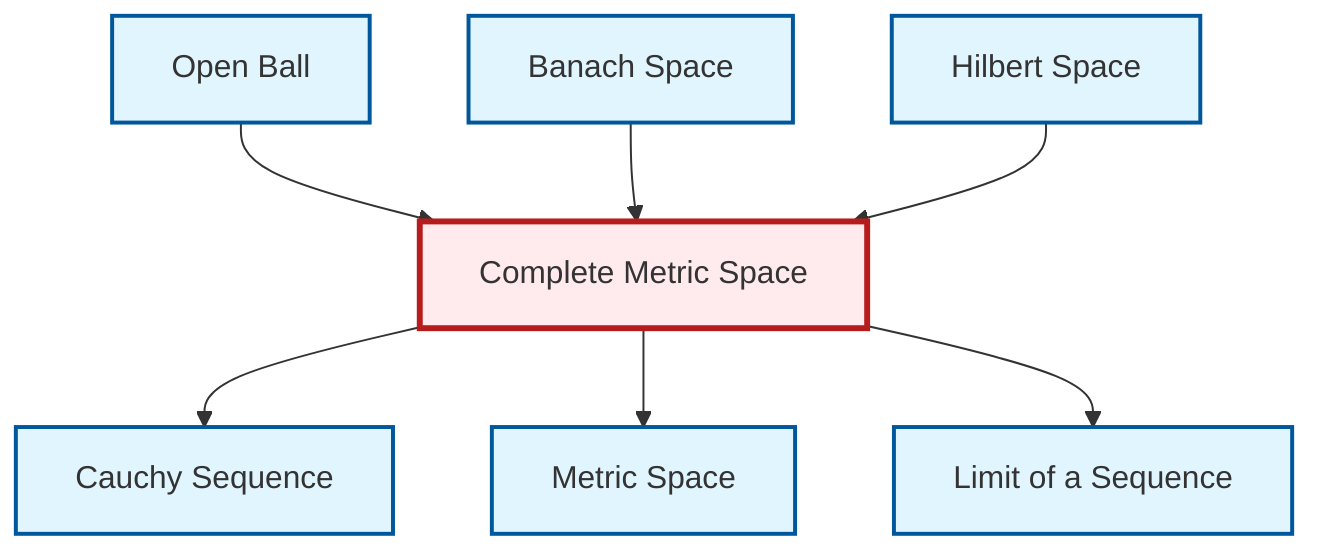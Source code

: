graph TD
    classDef definition fill:#e1f5fe,stroke:#01579b,stroke-width:2px
    classDef theorem fill:#f3e5f5,stroke:#4a148c,stroke-width:2px
    classDef axiom fill:#fff3e0,stroke:#e65100,stroke-width:2px
    classDef example fill:#e8f5e9,stroke:#1b5e20,stroke-width:2px
    classDef current fill:#ffebee,stroke:#b71c1c,stroke-width:3px
    def-banach-space["Banach Space"]:::definition
    def-metric-space["Metric Space"]:::definition
    def-hilbert-space["Hilbert Space"]:::definition
    def-limit["Limit of a Sequence"]:::definition
    def-open-ball["Open Ball"]:::definition
    def-complete-metric-space["Complete Metric Space"]:::definition
    def-cauchy-sequence["Cauchy Sequence"]:::definition
    def-open-ball --> def-complete-metric-space
    def-banach-space --> def-complete-metric-space
    def-complete-metric-space --> def-cauchy-sequence
    def-complete-metric-space --> def-metric-space
    def-complete-metric-space --> def-limit
    def-hilbert-space --> def-complete-metric-space
    class def-complete-metric-space current